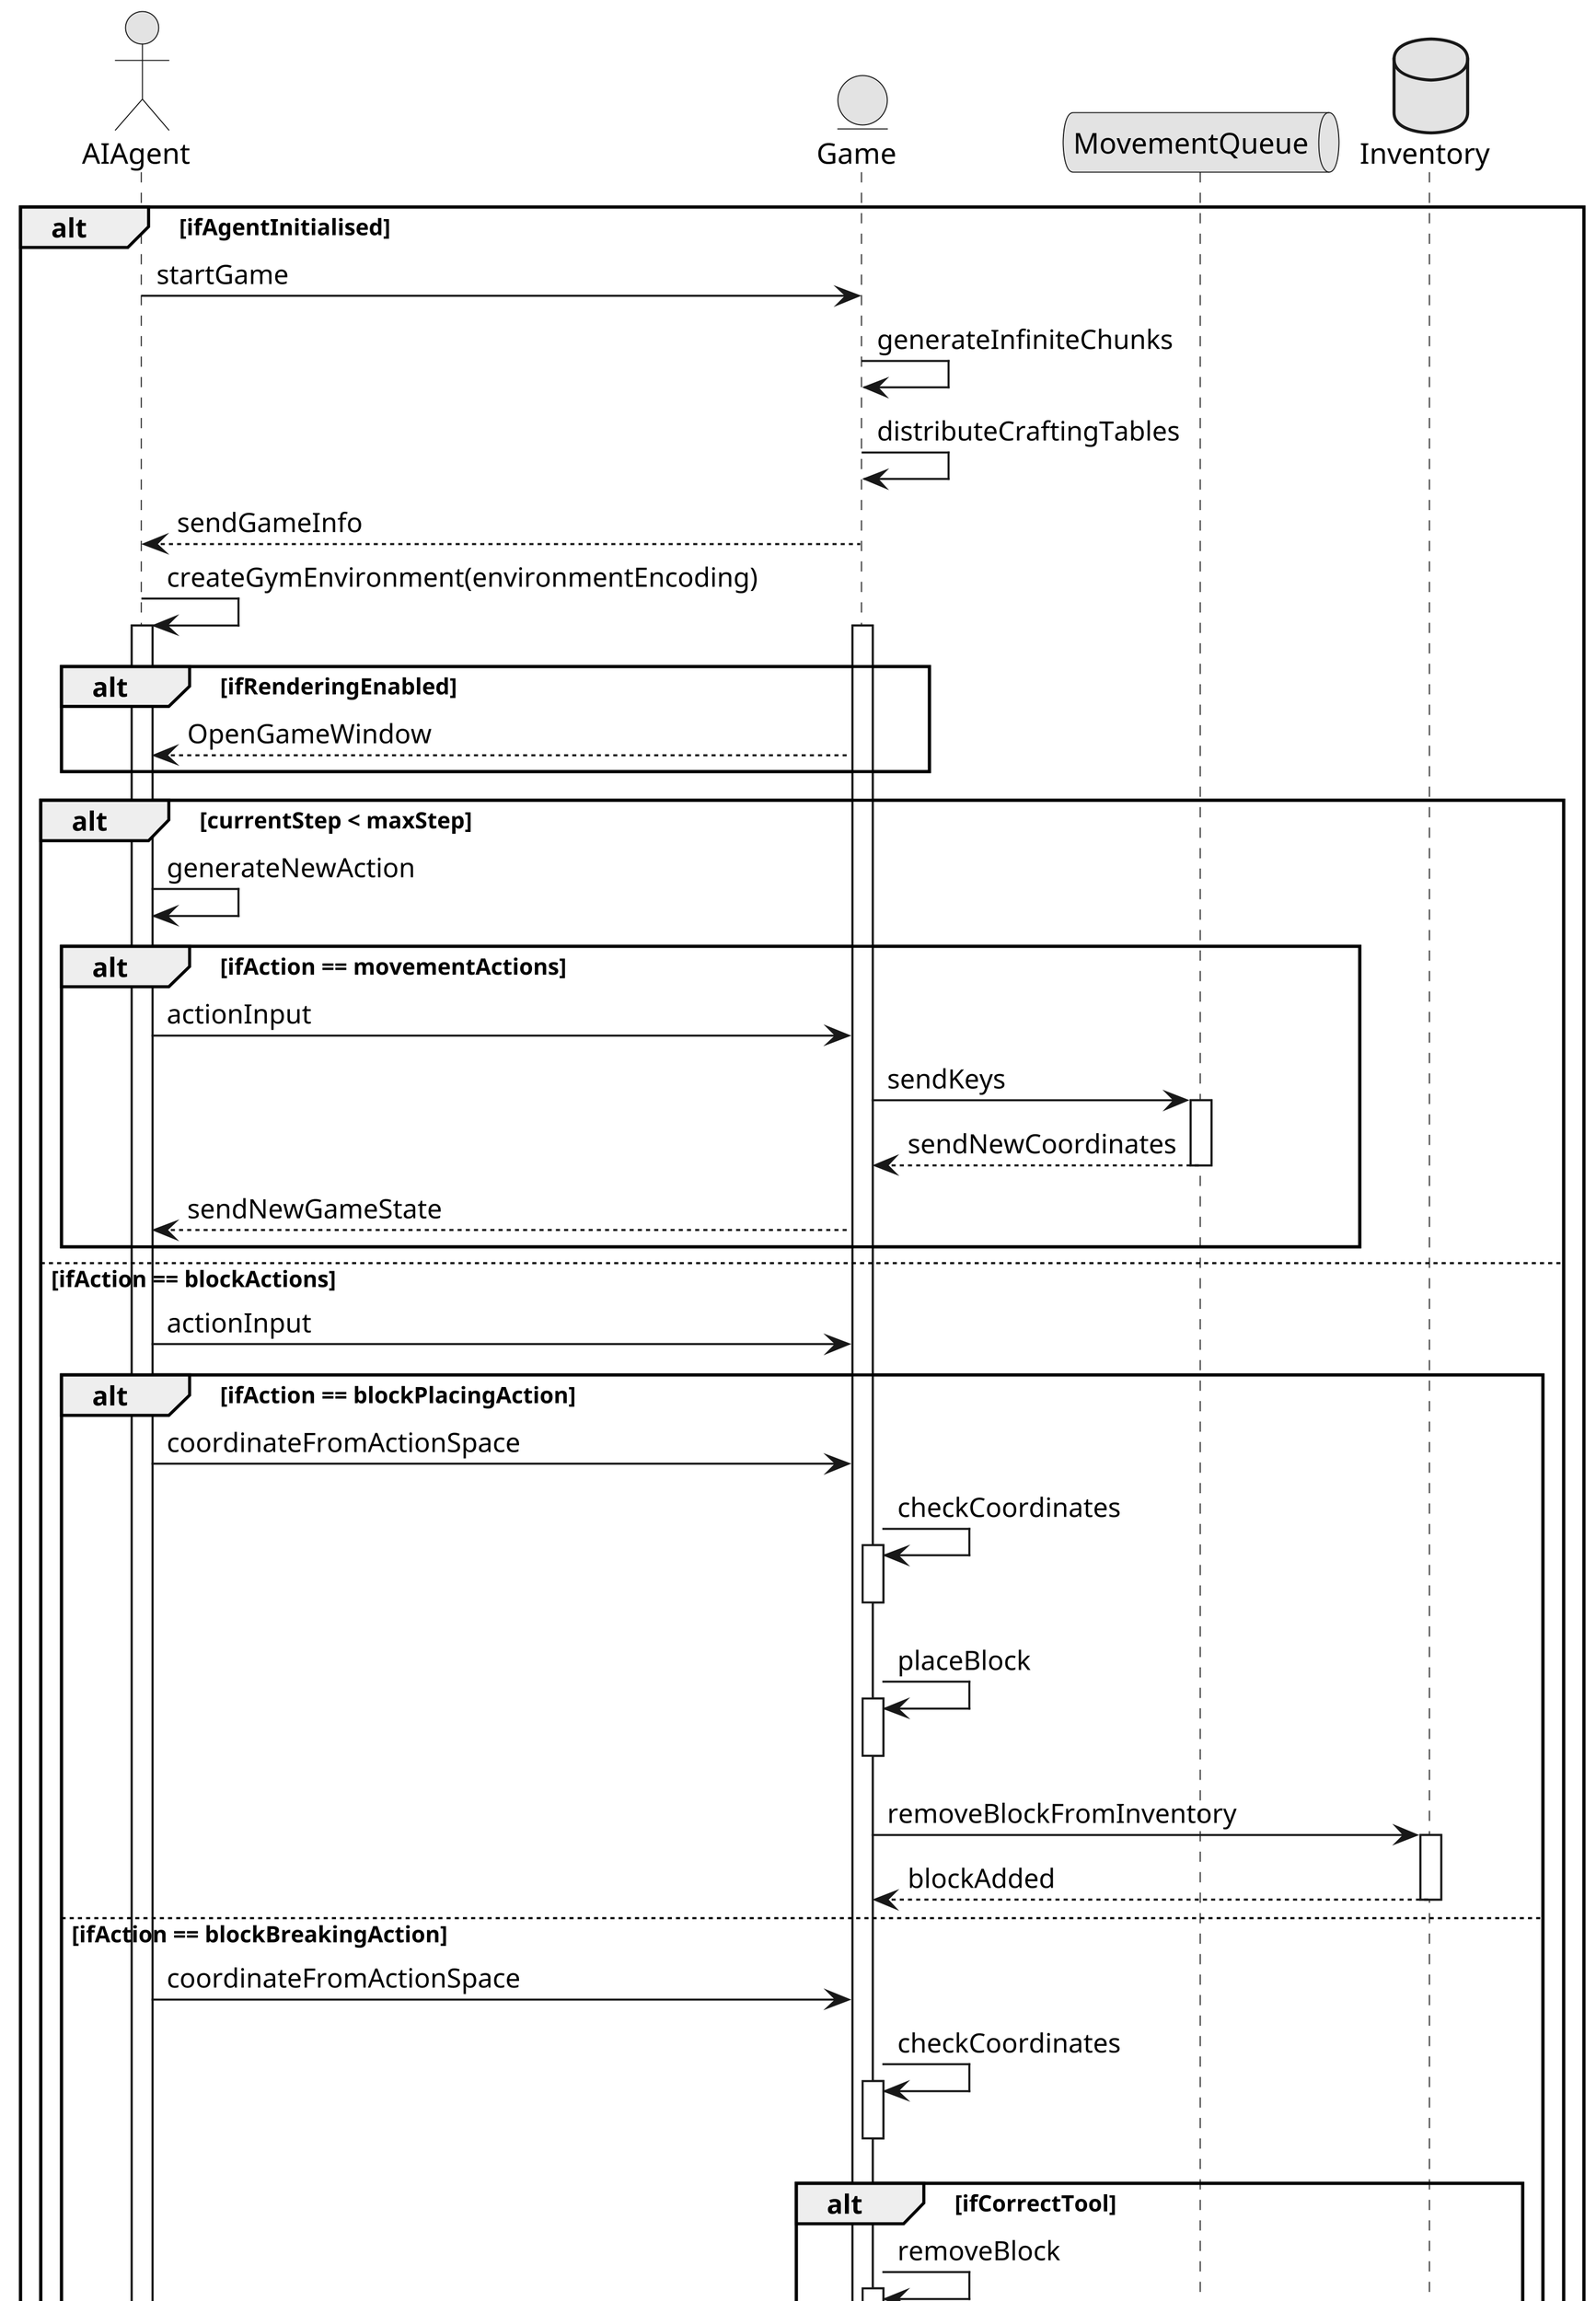 @startuml sequence
skinparam Dpi 350
skinparam Monochrome true
skinparam Shadowing false

actor AIAgent
entity Game
queue MovementQueue
Database Inventory


alt ifAgentInitialised
    AIAgent -> Game : startGame
    Game -> Game : generateInfiniteChunks
    Game -> Game : distributeCraftingTables
    Game --> AIAgent : sendGameInfo
    AIAgent -> AIAgent : createGymEnvironment(environmentEncoding)
    activate Game
    activate AIAgent

    alt ifRenderingEnabled
        Game --> AIAgent : OpenGameWindow
    end


    alt currentStep < maxStep
        AIAgent -> AIAgent : generateNewAction
        alt ifAction == movementActions
            AIAgent -> Game : actionInput
            Game -> MovementQueue : sendKeys
            activate MovementQueue
            MovementQueue --> Game : sendNewCoordinates
            deactivate MovementQueue
            Game --> AIAgent : sendNewGameState
        end
    else ifAction == blockActions
        AIAgent -> Game : actionInput

        alt ifAction == blockPlacingAction
            AIAgent -> Game : coordinateFromActionSpace
            Game -> Game : checkCoordinates
            activate Game
            deactivate Game

            Game -> Game : placeBlock
            activate Game
            deactivate Game
            Game -> Inventory : removeBlockFromInventory
            activate Inventory
            Inventory --> Game : blockAdded
            deactivate Inventory


        else ifAction == blockBreakingAction
            AIAgent -> Game : coordinateFromActionSpace
            Game -> Game : checkCoordinates
            activate Game
            deactivate Game
            alt ifCorrectTool
                Game -> Game : removeBlock
                activate Game
                deactivate Game
                Game -> Inventory : addBlockToInventory
                activate Inventory
                Inventory --> Game : blockRemoved
                deactivate Inventory
            end
        end


        activate MovementQueue
        MovementQueue --> Game : sendNewCoordinates
        deactivate MovementQueue
        Game --> AIAgent : sendNewGameState


    else ifAction == inventoryActions
        AIAgent -> Game : inventoryIndex
        activate Game
        deactivate Game
        Game -> Inventory : retrieveSelectedItem
        activate Inventory
        Inventory --> Game : sendItem
        deactivate Inventory
        alt ifRenderingEnabled
            Game --> AIAgent : displaySelectedItem
        end


    else ifAction == craftingActions and playerInRangeCrafting
        activate Game
        deactivate Game
        AIAgent -> Game : selectCraftingItem
        Game -> Inventory : checkResources
        activate Inventory
        Inventory --> Game : canCraft
        deactivate Inventory
        alt canCraft & ifCrafted
            Game -> Inventory : removeResources
            activate Inventory
            Inventory --> Game : resourcesRemoved
            deactivate Inventory
            Game -> Inventory : addItem
            activate Inventory
            Inventory --> Game : resourcesAdded
            deactivate Inventory
        end

    end
    
    AIAgent -> Inventory  : getCurrentInventory
    activate Inventory
    Inventory --> AIAgent : currentInventory
    deactivate Inventory
    AIAgent -> Inventory :  getPreviousInventory
    activate Inventory
    Inventory --> AIAgent : previousInventory
    deactivate Inventory
    AIAgent -> AIAgent : checkRewards(currentInventory, previousInventory)

else steps == maxStep or rewardFinalState == true
    AIAgent -> Game : exitGame
    Game -> Inventory : clearItems
    activate Inventory
    Inventory --> Game : itemsCleared
    deactivate Inventory
    alt ifRenderingEnabled
        Game --> AIAgent : closeGameWindow
    end
    deactivate Game
    activate AIAgent
end



@enduml